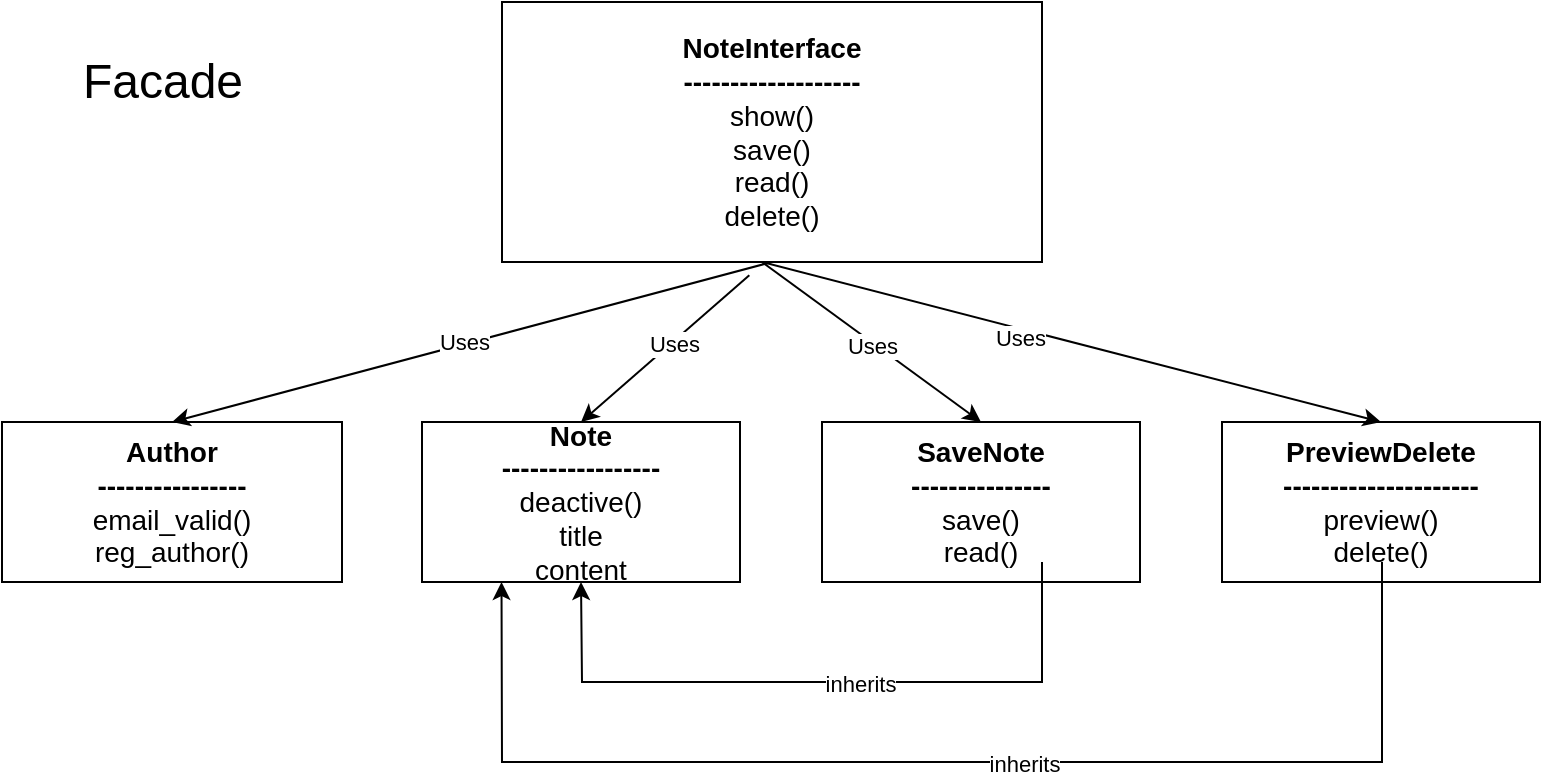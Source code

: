 <mxfile version="27.2.0">
  <diagram name="Страница — 1" id="jh113eUTqZrJCHe0X-pJ">
    <mxGraphModel dx="1042" dy="623" grid="1" gridSize="10" guides="1" tooltips="1" connect="1" arrows="1" fold="1" page="1" pageScale="1" pageWidth="827" pageHeight="1169" math="0" shadow="0">
      <root>
        <mxCell id="0" />
        <mxCell id="1" parent="0" />
        <mxCell id="CdZOkBabHsqEIzqkF8G1-1" value="&lt;font style=&quot;font-size: 24px;&quot;&gt;Facade&lt;/font&gt;" style="text;html=1;align=center;verticalAlign=middle;resizable=0;points=[];autosize=1;strokeColor=none;fillColor=none;" vertex="1" parent="1">
          <mxGeometry x="70" y="40" width="100" height="40" as="geometry" />
        </mxCell>
        <mxCell id="CdZOkBabHsqEIzqkF8G1-3" value="&lt;b&gt;&lt;font style=&quot;font-size: 14px;&quot;&gt;NoteInterface&lt;/font&gt;&lt;/b&gt;&lt;div&gt;&lt;b&gt;&lt;font style=&quot;font-size: 14px;&quot;&gt;-------------------&lt;/font&gt;&lt;/b&gt;&lt;/div&gt;&lt;div&gt;&lt;font style=&quot;font-size: 14px;&quot;&gt;show()&lt;/font&gt;&lt;/div&gt;&lt;div&gt;&lt;font style=&quot;font-size: 14px;&quot;&gt;save()&lt;/font&gt;&lt;/div&gt;&lt;div&gt;&lt;font style=&quot;font-size: 14px;&quot;&gt;read()&lt;/font&gt;&lt;/div&gt;&lt;div&gt;&lt;font style=&quot;font-size: 14px;&quot;&gt;delete()&lt;/font&gt;&lt;/div&gt;" style="rounded=0;whiteSpace=wrap;html=1;" vertex="1" parent="1">
          <mxGeometry x="290" y="20" width="270" height="130" as="geometry" />
        </mxCell>
        <mxCell id="CdZOkBabHsqEIzqkF8G1-4" value="&lt;b&gt;&lt;font style=&quot;font-size: 14px;&quot;&gt;Author&lt;/font&gt;&lt;/b&gt;&lt;div&gt;&lt;b&gt;&lt;font style=&quot;font-size: 14px;&quot;&gt;----------------&lt;/font&gt;&lt;/b&gt;&lt;/div&gt;&lt;div&gt;&lt;font style=&quot;font-size: 14px;&quot;&gt;email_valid()&lt;/font&gt;&lt;/div&gt;&lt;div&gt;&lt;font style=&quot;font-size: 14px;&quot;&gt;reg_author()&lt;/font&gt;&lt;/div&gt;" style="rounded=0;whiteSpace=wrap;html=1;" vertex="1" parent="1">
          <mxGeometry x="40" y="230" width="170" height="80" as="geometry" />
        </mxCell>
        <mxCell id="CdZOkBabHsqEIzqkF8G1-5" value="&lt;b&gt;&lt;font style=&quot;font-size: 14px;&quot;&gt;Note&lt;/font&gt;&lt;/b&gt;&lt;div&gt;&lt;b&gt;&lt;font style=&quot;font-size: 14px;&quot;&gt;-----------------&lt;/font&gt;&lt;/b&gt;&lt;/div&gt;&lt;div&gt;&lt;font style=&quot;font-size: 14px;&quot;&gt;deactive()&lt;/font&gt;&lt;/div&gt;&lt;div&gt;&lt;font style=&quot;font-size: 14px;&quot;&gt;title&lt;/font&gt;&lt;/div&gt;&lt;div&gt;&lt;font style=&quot;font-size: 14px;&quot;&gt;content&lt;/font&gt;&lt;/div&gt;" style="rounded=0;whiteSpace=wrap;html=1;" vertex="1" parent="1">
          <mxGeometry x="250" y="230" width="159" height="80" as="geometry" />
        </mxCell>
        <mxCell id="CdZOkBabHsqEIzqkF8G1-6" value="&lt;b&gt;&lt;font style=&quot;font-size: 14px;&quot;&gt;SaveNote&lt;/font&gt;&lt;/b&gt;&lt;div&gt;&lt;b&gt;&lt;font style=&quot;font-size: 14px;&quot;&gt;---------------&lt;/font&gt;&lt;/b&gt;&lt;/div&gt;&lt;div&gt;&lt;font style=&quot;font-size: 14px;&quot;&gt;save()&lt;/font&gt;&lt;/div&gt;&lt;div&gt;&lt;font style=&quot;font-size: 14px;&quot;&gt;read()&lt;/font&gt;&lt;/div&gt;" style="rounded=0;whiteSpace=wrap;html=1;" vertex="1" parent="1">
          <mxGeometry x="450" y="230" width="159" height="80" as="geometry" />
        </mxCell>
        <mxCell id="CdZOkBabHsqEIzqkF8G1-7" value="&lt;b&gt;&lt;font style=&quot;font-size: 14px;&quot;&gt;PreviewDelete&lt;/font&gt;&lt;/b&gt;&lt;div&gt;&lt;b&gt;&lt;font style=&quot;font-size: 14px;&quot;&gt;---------------------&lt;/font&gt;&lt;/b&gt;&lt;/div&gt;&lt;div&gt;&lt;font style=&quot;font-size: 14px;&quot;&gt;preview()&lt;/font&gt;&lt;/div&gt;&lt;div&gt;&lt;font style=&quot;font-size: 14px;&quot;&gt;delete()&lt;/font&gt;&lt;/div&gt;" style="rounded=0;whiteSpace=wrap;html=1;" vertex="1" parent="1">
          <mxGeometry x="650" y="230" width="159" height="80" as="geometry" />
        </mxCell>
        <mxCell id="CdZOkBabHsqEIzqkF8G1-11" value="" style="endArrow=classic;html=1;rounded=0;entryX=0.5;entryY=0;entryDx=0;entryDy=0;exitX=0.458;exitY=1.051;exitDx=0;exitDy=0;exitPerimeter=0;" edge="1" parent="1" source="CdZOkBabHsqEIzqkF8G1-3" target="CdZOkBabHsqEIzqkF8G1-5">
          <mxGeometry width="50" height="50" relative="1" as="geometry">
            <mxPoint x="360" y="210" as="sourcePoint" />
            <mxPoint x="410" y="160" as="targetPoint" />
          </mxGeometry>
        </mxCell>
        <mxCell id="CdZOkBabHsqEIzqkF8G1-16" value="Uses" style="edgeLabel;html=1;align=center;verticalAlign=middle;resizable=0;points=[];" vertex="1" connectable="0" parent="CdZOkBabHsqEIzqkF8G1-11">
          <mxGeometry x="-0.08" y="1" relative="1" as="geometry">
            <mxPoint as="offset" />
          </mxGeometry>
        </mxCell>
        <mxCell id="CdZOkBabHsqEIzqkF8G1-12" value="" style="endArrow=classic;html=1;rounded=0;entryX=0.5;entryY=0;entryDx=0;entryDy=0;exitX=0.5;exitY=1;exitDx=0;exitDy=0;" edge="1" parent="1" source="CdZOkBabHsqEIzqkF8G1-3" target="CdZOkBabHsqEIzqkF8G1-4">
          <mxGeometry width="50" height="50" relative="1" as="geometry">
            <mxPoint x="400" y="160" as="sourcePoint" />
            <mxPoint x="300" y="226" as="targetPoint" />
          </mxGeometry>
        </mxCell>
        <mxCell id="CdZOkBabHsqEIzqkF8G1-15" value="Uses" style="edgeLabel;html=1;align=center;verticalAlign=middle;resizable=0;points=[];" vertex="1" connectable="0" parent="CdZOkBabHsqEIzqkF8G1-12">
          <mxGeometry x="0.029" y="-1" relative="1" as="geometry">
            <mxPoint as="offset" />
          </mxGeometry>
        </mxCell>
        <mxCell id="CdZOkBabHsqEIzqkF8G1-13" value="" style="endArrow=classic;html=1;rounded=0;entryX=0.5;entryY=0;entryDx=0;entryDy=0;" edge="1" parent="1" target="CdZOkBabHsqEIzqkF8G1-6">
          <mxGeometry width="50" height="50" relative="1" as="geometry">
            <mxPoint x="420" y="150" as="sourcePoint" />
            <mxPoint x="530" y="160" as="targetPoint" />
          </mxGeometry>
        </mxCell>
        <mxCell id="CdZOkBabHsqEIzqkF8G1-17" value="Uses" style="edgeLabel;html=1;align=center;verticalAlign=middle;resizable=0;points=[];" vertex="1" connectable="0" parent="CdZOkBabHsqEIzqkF8G1-13">
          <mxGeometry x="0.018" y="-1" relative="1" as="geometry">
            <mxPoint as="offset" />
          </mxGeometry>
        </mxCell>
        <mxCell id="CdZOkBabHsqEIzqkF8G1-14" value="" style="endArrow=classic;html=1;rounded=0;entryX=0.5;entryY=0;entryDx=0;entryDy=0;" edge="1" parent="1" target="CdZOkBabHsqEIzqkF8G1-7">
          <mxGeometry width="50" height="50" relative="1" as="geometry">
            <mxPoint x="420" y="150" as="sourcePoint" />
            <mxPoint x="710" y="250" as="targetPoint" />
          </mxGeometry>
        </mxCell>
        <mxCell id="CdZOkBabHsqEIzqkF8G1-18" value="Uses" style="edgeLabel;html=1;align=center;verticalAlign=middle;resizable=0;points=[];" vertex="1" connectable="0" parent="CdZOkBabHsqEIzqkF8G1-14">
          <mxGeometry x="-0.164" y="-4" relative="1" as="geometry">
            <mxPoint as="offset" />
          </mxGeometry>
        </mxCell>
        <mxCell id="CdZOkBabHsqEIzqkF8G1-19" value="" style="endArrow=classic;html=1;rounded=0;entryX=0.5;entryY=1;entryDx=0;entryDy=0;" edge="1" parent="1" target="CdZOkBabHsqEIzqkF8G1-5">
          <mxGeometry width="50" height="50" relative="1" as="geometry">
            <mxPoint x="560" y="300" as="sourcePoint" />
            <mxPoint x="440" y="290" as="targetPoint" />
            <Array as="points">
              <mxPoint x="560" y="360" />
              <mxPoint x="330" y="360" />
            </Array>
          </mxGeometry>
        </mxCell>
        <mxCell id="CdZOkBabHsqEIzqkF8G1-20" value="inherits" style="edgeLabel;html=1;align=center;verticalAlign=middle;resizable=0;points=[];" vertex="1" connectable="0" parent="CdZOkBabHsqEIzqkF8G1-19">
          <mxGeometry x="-0.113" y="1" relative="1" as="geometry">
            <mxPoint as="offset" />
          </mxGeometry>
        </mxCell>
        <mxCell id="CdZOkBabHsqEIzqkF8G1-21" value="" style="endArrow=classic;html=1;rounded=0;entryX=0.25;entryY=1;entryDx=0;entryDy=0;" edge="1" parent="1" target="CdZOkBabHsqEIzqkF8G1-5">
          <mxGeometry width="50" height="50" relative="1" as="geometry">
            <mxPoint x="730" y="300" as="sourcePoint" />
            <mxPoint x="500" y="290" as="targetPoint" />
            <Array as="points">
              <mxPoint x="730" y="400" />
              <mxPoint x="510" y="400" />
              <mxPoint x="290" y="400" />
            </Array>
          </mxGeometry>
        </mxCell>
        <mxCell id="CdZOkBabHsqEIzqkF8G1-22" value="inherits" style="edgeLabel;html=1;align=center;verticalAlign=middle;resizable=0;points=[];" vertex="1" connectable="0" parent="CdZOkBabHsqEIzqkF8G1-21">
          <mxGeometry x="-0.113" y="1" relative="1" as="geometry">
            <mxPoint as="offset" />
          </mxGeometry>
        </mxCell>
      </root>
    </mxGraphModel>
  </diagram>
</mxfile>
